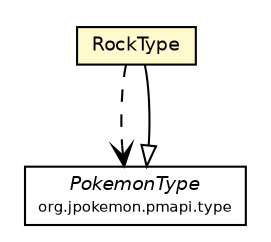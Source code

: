 #!/usr/local/bin/dot
#
# Class diagram 
# Generated by UMLGraph version 5.2 (http://www.umlgraph.org/)
#

digraph G {
	edge [fontname="Helvetica",fontsize=10,labelfontname="Helvetica",labelfontsize=10];
	node [fontname="Helvetica",fontsize=10,shape=plaintext];
	nodesep=0.25;
	ranksep=0.5;
	// org.jpokemon.pmapi.type.classic.RockType
	c1371 [label=<<table title="org.jpokemon.pmapi.type.classic.RockType" border="0" cellborder="1" cellspacing="0" cellpadding="2" port="p" bgcolor="lemonChiffon" href="./RockType.html">
		<tr><td><table border="0" cellspacing="0" cellpadding="1">
<tr><td align="center" balign="center"> RockType </td></tr>
		</table></td></tr>
		</table>>, fontname="Helvetica", fontcolor="black", fontsize=9.0];
	// org.jpokemon.pmapi.type.PokemonType
	c1386 [label=<<table title="org.jpokemon.pmapi.type.PokemonType" border="0" cellborder="1" cellspacing="0" cellpadding="2" port="p" href="../PokemonType.html">
		<tr><td><table border="0" cellspacing="0" cellpadding="1">
<tr><td align="center" balign="center"><font face="Helvetica-Oblique"> PokemonType </font></td></tr>
<tr><td align="center" balign="center"><font point-size="7.0"> org.jpokemon.pmapi.type </font></td></tr>
		</table></td></tr>
		</table>>, fontname="Helvetica", fontcolor="black", fontsize=9.0];
	//org.jpokemon.pmapi.type.classic.RockType extends org.jpokemon.pmapi.type.PokemonType
	c1386:p -> c1371:p [dir=back,arrowtail=empty];
	// org.jpokemon.pmapi.type.classic.RockType DEPEND org.jpokemon.pmapi.type.PokemonType
	c1371:p -> c1386:p [taillabel="", label="", headlabel="", fontname="Helvetica", fontcolor="black", fontsize=10.0, color="black", arrowhead=open, style=dashed];
}

